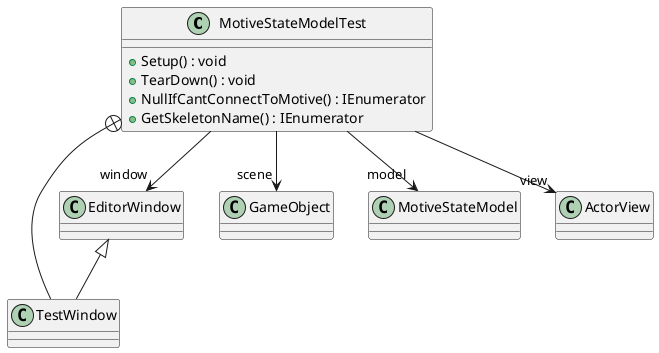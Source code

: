 @startuml
class MotiveStateModelTest {
    + Setup() : void
    + TearDown() : void
    + NullIfCantConnectToMotive() : IEnumerator
    + GetSkeletonName() : IEnumerator
}
class TestWindow {
}
MotiveStateModelTest --> "window" EditorWindow
MotiveStateModelTest --> "scene" GameObject
MotiveStateModelTest --> "model" MotiveStateModel
MotiveStateModelTest --> "view" ActorView
MotiveStateModelTest +-- TestWindow
EditorWindow <|-- TestWindow
@enduml
